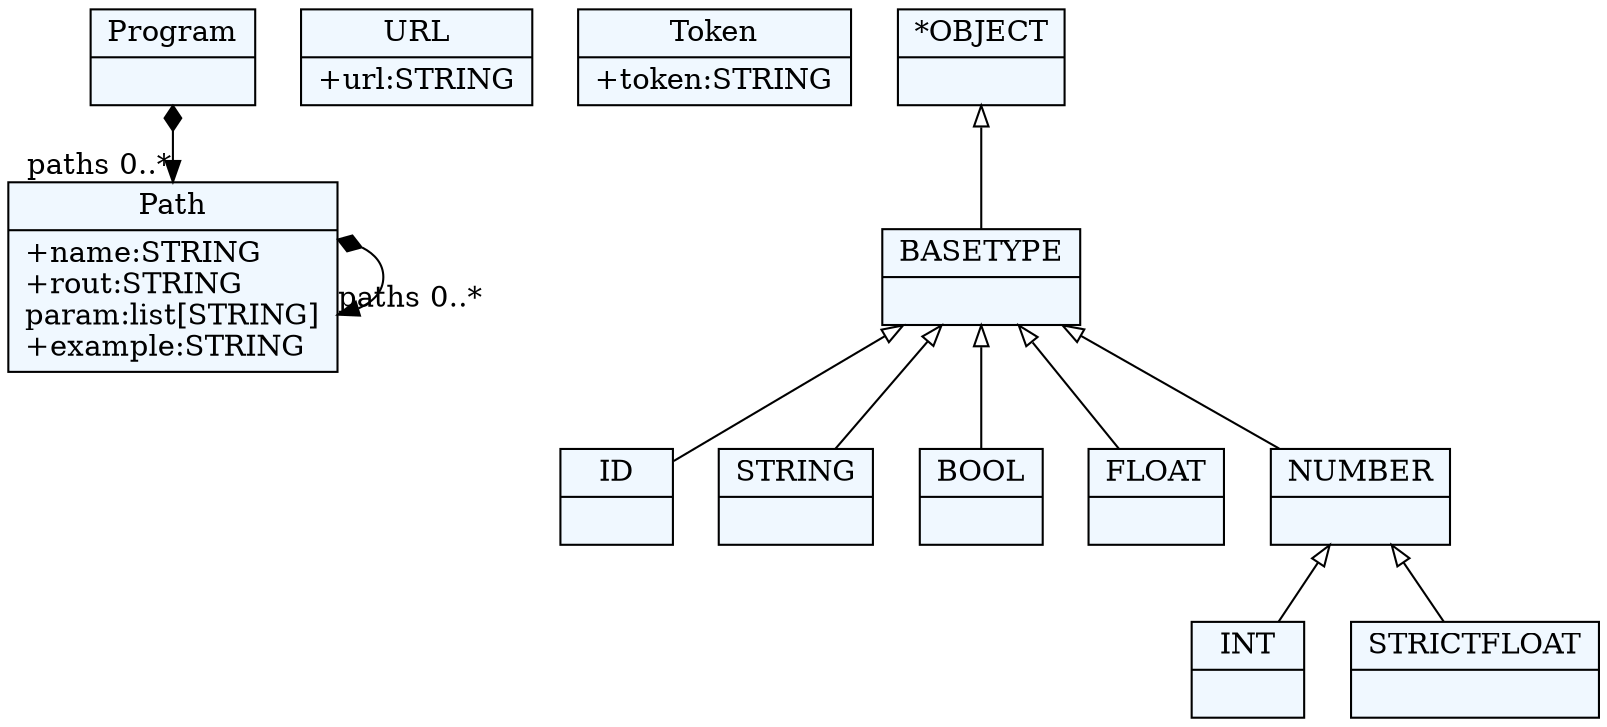 
    digraph textX {
    fontname = "Bitstream Vera Sans"
    fontsize = 8
    node[
        shape=record,
        style=filled,
        fillcolor=aliceblue
    ]
    nodesep = 0.3
    edge[dir=black,arrowtail=empty]


38237432[ label="{Program|}"]

38222600[ label="{URL|+url:STRING\l}"]

38374824[ label="{Token|+token:STRING\l}"]

38379768[ label="{Path|+name:STRING\l+rout:STRING\lparam:list[STRING]\l+example:STRING\l}"]

38219656[ label="{ID|}"]

38224600[ label="{STRING|}"]

38229544[ label="{BOOL|}"]

38234488[ label="{INT|}"]

35584200[ label="{FLOAT|}"]

35589144[ label="{STRICTFLOAT|}"]

38258952[ label="{NUMBER|}"]

38263896[ label="{BASETYPE|}"]

38269432[ label="{*OBJECT|}"]



38237432 -> 38379768[arrowtail=diamond, dir=both, headlabel="paths 0..*"]
38379768 -> 38379768[arrowtail=diamond, dir=both, headlabel="paths 0..*"]
38258952 -> 35589144 [dir=back]
38258952 -> 38234488 [dir=back]
38263896 -> 38258952 [dir=back]
38263896 -> 35584200 [dir=back]
38263896 -> 38229544 [dir=back]
38263896 -> 38219656 [dir=back]
38263896 -> 38224600 [dir=back]
38269432 -> 38263896 [dir=back]

}
